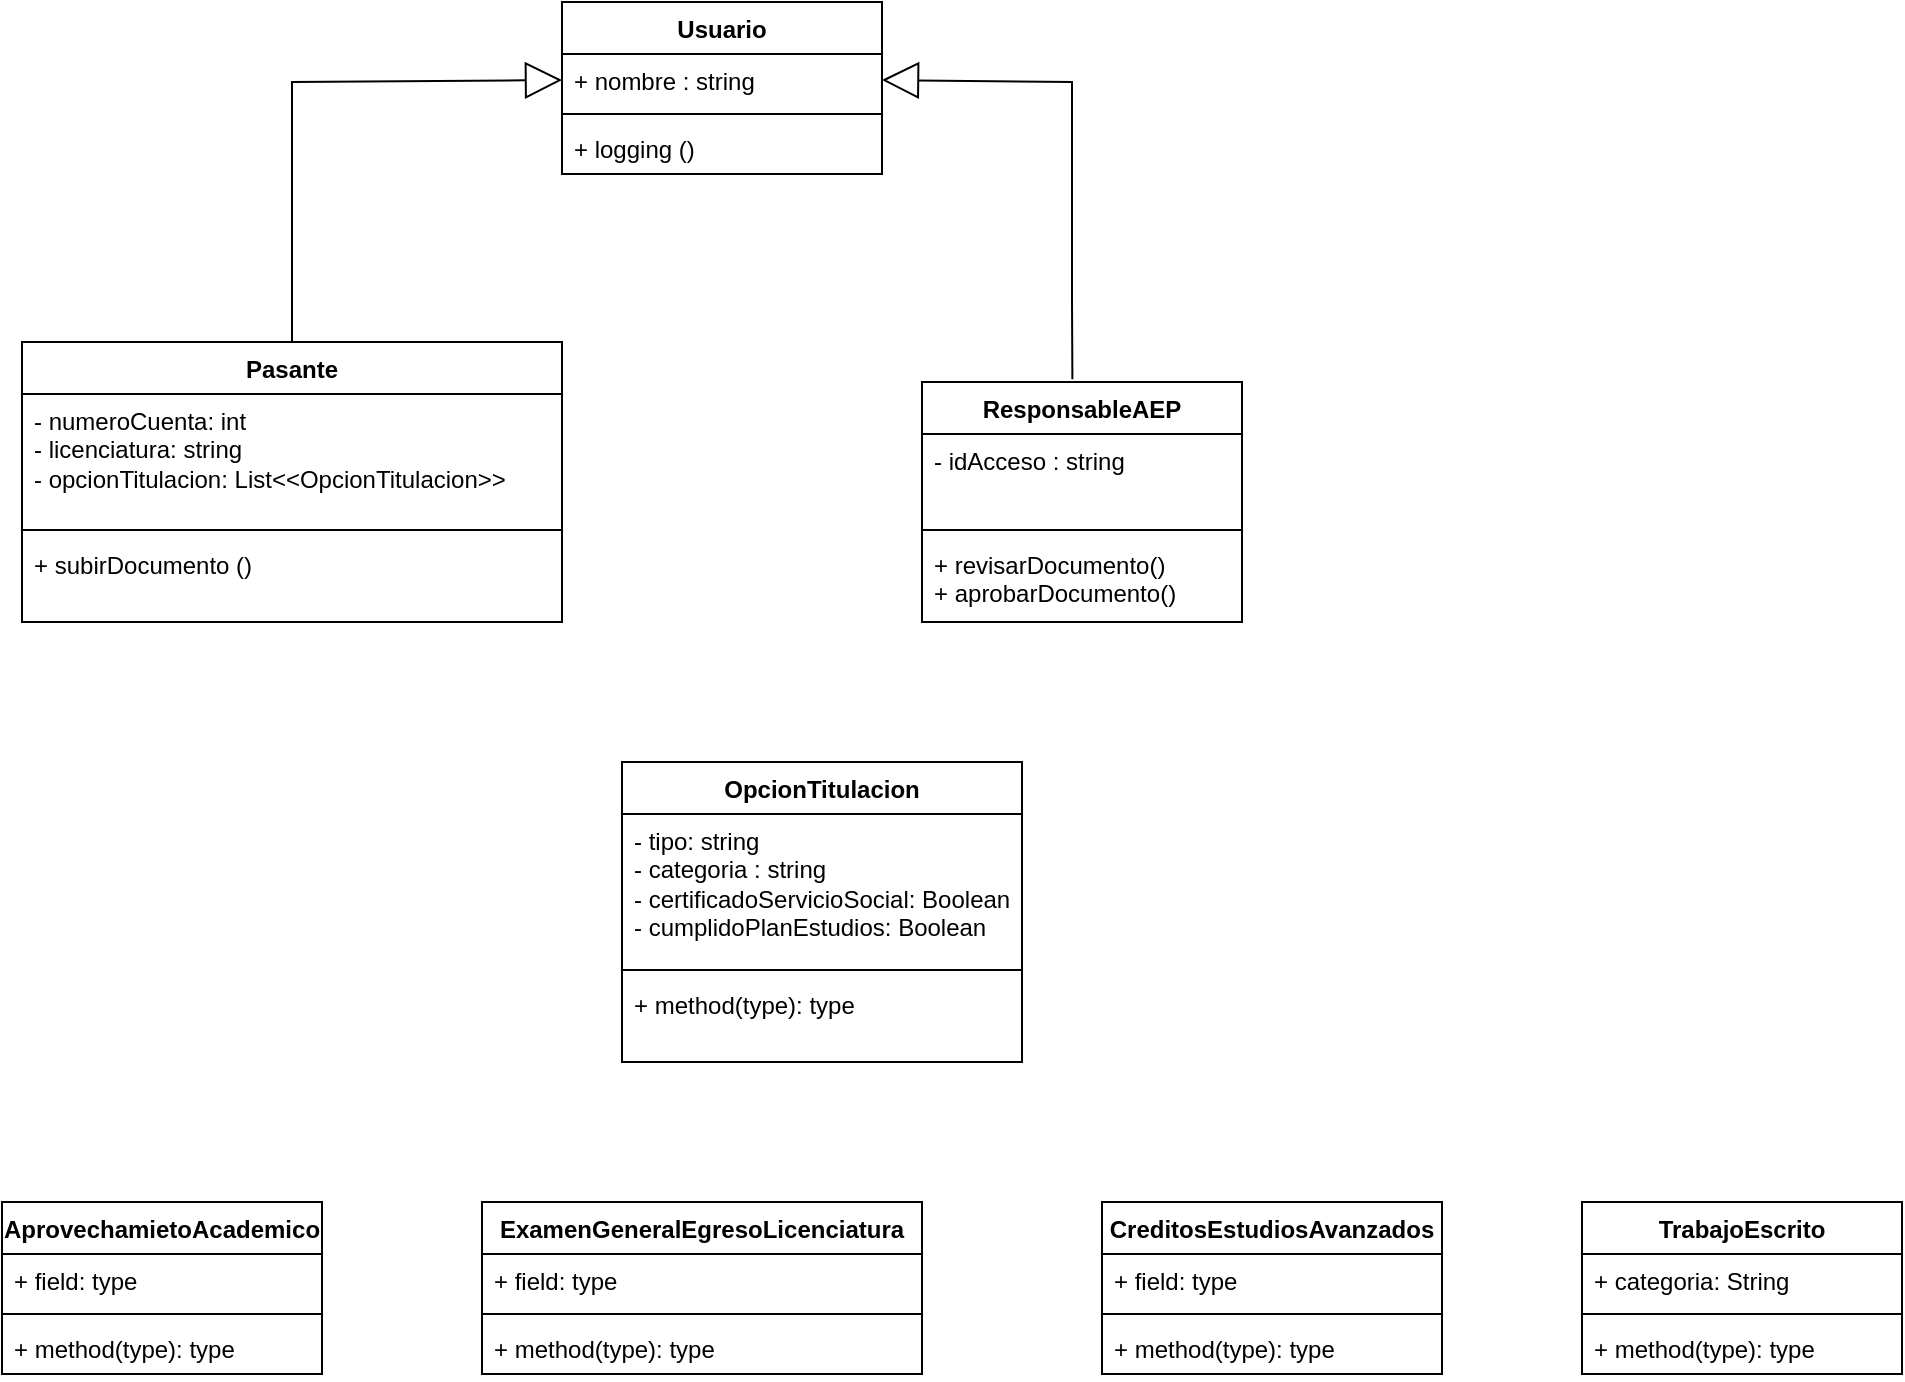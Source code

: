 <mxfile version="24.8.4">
  <diagram id="C5RBs43oDa-KdzZeNtuy" name="Page-1">
    <mxGraphModel dx="1819" dy="429" grid="1" gridSize="10" guides="1" tooltips="1" connect="1" arrows="1" fold="1" page="1" pageScale="1" pageWidth="827" pageHeight="1169" math="0" shadow="0">
      <root>
        <mxCell id="WIyWlLk6GJQsqaUBKTNV-0" />
        <mxCell id="WIyWlLk6GJQsqaUBKTNV-1" parent="WIyWlLk6GJQsqaUBKTNV-0" />
        <mxCell id="lyIb1X4PlkAcl1mq7Mrn-4" value="Pasante" style="swimlane;fontStyle=1;align=center;verticalAlign=top;childLayout=stackLayout;horizontal=1;startSize=26;horizontalStack=0;resizeParent=1;resizeParentMax=0;resizeLast=0;collapsible=1;marginBottom=0;whiteSpace=wrap;html=1;" vertex="1" parent="WIyWlLk6GJQsqaUBKTNV-1">
          <mxGeometry y="210" width="270" height="140" as="geometry" />
        </mxCell>
        <mxCell id="lyIb1X4PlkAcl1mq7Mrn-5" value="&lt;div&gt;- numeroCuenta: int&lt;/div&gt;&lt;div&gt;- licenciatura: string&lt;/div&gt;&lt;div&gt;- opcionTitulacion: List&amp;lt;&amp;lt;OpcionTitulacion&amp;gt;&amp;gt;&lt;br&gt;&lt;/div&gt;" style="text;strokeColor=none;fillColor=none;align=left;verticalAlign=top;spacingLeft=4;spacingRight=4;overflow=hidden;rotatable=0;points=[[0,0.5],[1,0.5]];portConstraint=eastwest;whiteSpace=wrap;html=1;" vertex="1" parent="lyIb1X4PlkAcl1mq7Mrn-4">
          <mxGeometry y="26" width="270" height="64" as="geometry" />
        </mxCell>
        <mxCell id="lyIb1X4PlkAcl1mq7Mrn-6" value="" style="line;strokeWidth=1;fillColor=none;align=left;verticalAlign=middle;spacingTop=-1;spacingLeft=3;spacingRight=3;rotatable=0;labelPosition=right;points=[];portConstraint=eastwest;strokeColor=inherit;" vertex="1" parent="lyIb1X4PlkAcl1mq7Mrn-4">
          <mxGeometry y="90" width="270" height="8" as="geometry" />
        </mxCell>
        <mxCell id="lyIb1X4PlkAcl1mq7Mrn-7" value="&lt;div&gt;+ subirDocumento ()&lt;br&gt;&lt;/div&gt;" style="text;strokeColor=none;fillColor=none;align=left;verticalAlign=top;spacingLeft=4;spacingRight=4;overflow=hidden;rotatable=0;points=[[0,0.5],[1,0.5]];portConstraint=eastwest;whiteSpace=wrap;html=1;" vertex="1" parent="lyIb1X4PlkAcl1mq7Mrn-4">
          <mxGeometry y="98" width="270" height="42" as="geometry" />
        </mxCell>
        <mxCell id="lyIb1X4PlkAcl1mq7Mrn-8" value="ResponsableAEP" style="swimlane;fontStyle=1;align=center;verticalAlign=top;childLayout=stackLayout;horizontal=1;startSize=26;horizontalStack=0;resizeParent=1;resizeParentMax=0;resizeLast=0;collapsible=1;marginBottom=0;whiteSpace=wrap;html=1;" vertex="1" parent="WIyWlLk6GJQsqaUBKTNV-1">
          <mxGeometry x="450" y="230" width="160" height="120" as="geometry" />
        </mxCell>
        <mxCell id="lyIb1X4PlkAcl1mq7Mrn-9" value="- idAcceso : string" style="text;strokeColor=none;fillColor=none;align=left;verticalAlign=top;spacingLeft=4;spacingRight=4;overflow=hidden;rotatable=0;points=[[0,0.5],[1,0.5]];portConstraint=eastwest;whiteSpace=wrap;html=1;" vertex="1" parent="lyIb1X4PlkAcl1mq7Mrn-8">
          <mxGeometry y="26" width="160" height="44" as="geometry" />
        </mxCell>
        <mxCell id="lyIb1X4PlkAcl1mq7Mrn-10" value="" style="line;strokeWidth=1;fillColor=none;align=left;verticalAlign=middle;spacingTop=-1;spacingLeft=3;spacingRight=3;rotatable=0;labelPosition=right;points=[];portConstraint=eastwest;strokeColor=inherit;" vertex="1" parent="lyIb1X4PlkAcl1mq7Mrn-8">
          <mxGeometry y="70" width="160" height="8" as="geometry" />
        </mxCell>
        <mxCell id="lyIb1X4PlkAcl1mq7Mrn-11" value="&lt;div&gt;+ revisarDocumento()&lt;/div&gt;&lt;div&gt;+ aprobarDocumento()&lt;br&gt;&lt;/div&gt;" style="text;strokeColor=none;fillColor=none;align=left;verticalAlign=top;spacingLeft=4;spacingRight=4;overflow=hidden;rotatable=0;points=[[0,0.5],[1,0.5]];portConstraint=eastwest;whiteSpace=wrap;html=1;" vertex="1" parent="lyIb1X4PlkAcl1mq7Mrn-8">
          <mxGeometry y="78" width="160" height="42" as="geometry" />
        </mxCell>
        <mxCell id="lyIb1X4PlkAcl1mq7Mrn-12" value="Usuario" style="swimlane;fontStyle=1;align=center;verticalAlign=top;childLayout=stackLayout;horizontal=1;startSize=26;horizontalStack=0;resizeParent=1;resizeParentMax=0;resizeLast=0;collapsible=1;marginBottom=0;whiteSpace=wrap;html=1;" vertex="1" parent="WIyWlLk6GJQsqaUBKTNV-1">
          <mxGeometry x="270" y="40" width="160" height="86" as="geometry" />
        </mxCell>
        <mxCell id="lyIb1X4PlkAcl1mq7Mrn-13" value="+ nombre : string" style="text;strokeColor=none;fillColor=none;align=left;verticalAlign=top;spacingLeft=4;spacingRight=4;overflow=hidden;rotatable=0;points=[[0,0.5],[1,0.5]];portConstraint=eastwest;whiteSpace=wrap;html=1;" vertex="1" parent="lyIb1X4PlkAcl1mq7Mrn-12">
          <mxGeometry y="26" width="160" height="26" as="geometry" />
        </mxCell>
        <mxCell id="lyIb1X4PlkAcl1mq7Mrn-14" value="" style="line;strokeWidth=1;fillColor=none;align=left;verticalAlign=middle;spacingTop=-1;spacingLeft=3;spacingRight=3;rotatable=0;labelPosition=right;points=[];portConstraint=eastwest;strokeColor=inherit;" vertex="1" parent="lyIb1X4PlkAcl1mq7Mrn-12">
          <mxGeometry y="52" width="160" height="8" as="geometry" />
        </mxCell>
        <mxCell id="lyIb1X4PlkAcl1mq7Mrn-15" value="+ logging ()" style="text;strokeColor=none;fillColor=none;align=left;verticalAlign=top;spacingLeft=4;spacingRight=4;overflow=hidden;rotatable=0;points=[[0,0.5],[1,0.5]];portConstraint=eastwest;whiteSpace=wrap;html=1;" vertex="1" parent="lyIb1X4PlkAcl1mq7Mrn-12">
          <mxGeometry y="60" width="160" height="26" as="geometry" />
        </mxCell>
        <mxCell id="lyIb1X4PlkAcl1mq7Mrn-16" value="" style="endArrow=block;endSize=16;endFill=0;html=1;rounded=0;entryX=0;entryY=0.5;entryDx=0;entryDy=0;exitX=0.5;exitY=0;exitDx=0;exitDy=0;" edge="1" parent="WIyWlLk6GJQsqaUBKTNV-1" source="lyIb1X4PlkAcl1mq7Mrn-4" target="lyIb1X4PlkAcl1mq7Mrn-13">
          <mxGeometry width="160" relative="1" as="geometry">
            <mxPoint x="350" y="290" as="sourcePoint" />
            <mxPoint x="470" y="200" as="targetPoint" />
            <Array as="points">
              <mxPoint x="135" y="80" />
            </Array>
          </mxGeometry>
        </mxCell>
        <mxCell id="lyIb1X4PlkAcl1mq7Mrn-17" value="" style="endArrow=block;endSize=16;endFill=0;html=1;rounded=0;exitX=0.47;exitY=-0.011;exitDx=0;exitDy=0;exitPerimeter=0;entryX=1;entryY=0.5;entryDx=0;entryDy=0;" edge="1" parent="WIyWlLk6GJQsqaUBKTNV-1" source="lyIb1X4PlkAcl1mq7Mrn-8" target="lyIb1X4PlkAcl1mq7Mrn-13">
          <mxGeometry width="160" relative="1" as="geometry">
            <mxPoint x="310" y="200" as="sourcePoint" />
            <mxPoint x="470" y="200" as="targetPoint" />
            <Array as="points">
              <mxPoint x="525" y="190" />
              <mxPoint x="525" y="80" />
            </Array>
          </mxGeometry>
        </mxCell>
        <mxCell id="lyIb1X4PlkAcl1mq7Mrn-22" value="OpcionTitulacion" style="swimlane;fontStyle=1;align=center;verticalAlign=top;childLayout=stackLayout;horizontal=1;startSize=26;horizontalStack=0;resizeParent=1;resizeParentMax=0;resizeLast=0;collapsible=1;marginBottom=0;whiteSpace=wrap;html=1;" vertex="1" parent="WIyWlLk6GJQsqaUBKTNV-1">
          <mxGeometry x="300" y="420" width="200" height="150" as="geometry" />
        </mxCell>
        <mxCell id="lyIb1X4PlkAcl1mq7Mrn-23" value="&lt;div&gt;- tipo: string&lt;br&gt;&lt;/div&gt;&lt;div&gt;- categoria : string&lt;/div&gt;&lt;div&gt;- certificadoServicioSocial: Boolean&lt;/div&gt;&lt;div&gt;- cumplidoPlanEstudios: Boolean&lt;/div&gt;&lt;div&gt;&lt;br&gt;&lt;/div&gt;" style="text;strokeColor=none;fillColor=none;align=left;verticalAlign=top;spacingLeft=4;spacingRight=4;overflow=hidden;rotatable=0;points=[[0,0.5],[1,0.5]];portConstraint=eastwest;whiteSpace=wrap;html=1;" vertex="1" parent="lyIb1X4PlkAcl1mq7Mrn-22">
          <mxGeometry y="26" width="200" height="74" as="geometry" />
        </mxCell>
        <mxCell id="lyIb1X4PlkAcl1mq7Mrn-24" value="" style="line;strokeWidth=1;fillColor=none;align=left;verticalAlign=middle;spacingTop=-1;spacingLeft=3;spacingRight=3;rotatable=0;labelPosition=right;points=[];portConstraint=eastwest;strokeColor=inherit;" vertex="1" parent="lyIb1X4PlkAcl1mq7Mrn-22">
          <mxGeometry y="100" width="200" height="8" as="geometry" />
        </mxCell>
        <mxCell id="lyIb1X4PlkAcl1mq7Mrn-25" value="+ method(type): type" style="text;strokeColor=none;fillColor=none;align=left;verticalAlign=top;spacingLeft=4;spacingRight=4;overflow=hidden;rotatable=0;points=[[0,0.5],[1,0.5]];portConstraint=eastwest;whiteSpace=wrap;html=1;" vertex="1" parent="lyIb1X4PlkAcl1mq7Mrn-22">
          <mxGeometry y="108" width="200" height="42" as="geometry" />
        </mxCell>
        <mxCell id="lyIb1X4PlkAcl1mq7Mrn-26" value="AprovechamietoAcademico" style="swimlane;fontStyle=1;align=center;verticalAlign=top;childLayout=stackLayout;horizontal=1;startSize=26;horizontalStack=0;resizeParent=1;resizeParentMax=0;resizeLast=0;collapsible=1;marginBottom=0;whiteSpace=wrap;html=1;" vertex="1" parent="WIyWlLk6GJQsqaUBKTNV-1">
          <mxGeometry x="-10" y="640" width="160" height="86" as="geometry" />
        </mxCell>
        <mxCell id="lyIb1X4PlkAcl1mq7Mrn-27" value="+ field: type" style="text;strokeColor=none;fillColor=none;align=left;verticalAlign=top;spacingLeft=4;spacingRight=4;overflow=hidden;rotatable=0;points=[[0,0.5],[1,0.5]];portConstraint=eastwest;whiteSpace=wrap;html=1;" vertex="1" parent="lyIb1X4PlkAcl1mq7Mrn-26">
          <mxGeometry y="26" width="160" height="26" as="geometry" />
        </mxCell>
        <mxCell id="lyIb1X4PlkAcl1mq7Mrn-28" value="" style="line;strokeWidth=1;fillColor=none;align=left;verticalAlign=middle;spacingTop=-1;spacingLeft=3;spacingRight=3;rotatable=0;labelPosition=right;points=[];portConstraint=eastwest;strokeColor=inherit;" vertex="1" parent="lyIb1X4PlkAcl1mq7Mrn-26">
          <mxGeometry y="52" width="160" height="8" as="geometry" />
        </mxCell>
        <mxCell id="lyIb1X4PlkAcl1mq7Mrn-29" value="+ method(type): type" style="text;strokeColor=none;fillColor=none;align=left;verticalAlign=top;spacingLeft=4;spacingRight=4;overflow=hidden;rotatable=0;points=[[0,0.5],[1,0.5]];portConstraint=eastwest;whiteSpace=wrap;html=1;" vertex="1" parent="lyIb1X4PlkAcl1mq7Mrn-26">
          <mxGeometry y="60" width="160" height="26" as="geometry" />
        </mxCell>
        <mxCell id="lyIb1X4PlkAcl1mq7Mrn-31" value="ExamenGeneralEgresoLicenciatura" style="swimlane;fontStyle=1;align=center;verticalAlign=top;childLayout=stackLayout;horizontal=1;startSize=26;horizontalStack=0;resizeParent=1;resizeParentMax=0;resizeLast=0;collapsible=1;marginBottom=0;whiteSpace=wrap;html=1;" vertex="1" parent="WIyWlLk6GJQsqaUBKTNV-1">
          <mxGeometry x="230" y="640" width="220" height="86" as="geometry" />
        </mxCell>
        <mxCell id="lyIb1X4PlkAcl1mq7Mrn-32" value="+ field: type" style="text;strokeColor=none;fillColor=none;align=left;verticalAlign=top;spacingLeft=4;spacingRight=4;overflow=hidden;rotatable=0;points=[[0,0.5],[1,0.5]];portConstraint=eastwest;whiteSpace=wrap;html=1;" vertex="1" parent="lyIb1X4PlkAcl1mq7Mrn-31">
          <mxGeometry y="26" width="220" height="26" as="geometry" />
        </mxCell>
        <mxCell id="lyIb1X4PlkAcl1mq7Mrn-33" value="" style="line;strokeWidth=1;fillColor=none;align=left;verticalAlign=middle;spacingTop=-1;spacingLeft=3;spacingRight=3;rotatable=0;labelPosition=right;points=[];portConstraint=eastwest;strokeColor=inherit;" vertex="1" parent="lyIb1X4PlkAcl1mq7Mrn-31">
          <mxGeometry y="52" width="220" height="8" as="geometry" />
        </mxCell>
        <mxCell id="lyIb1X4PlkAcl1mq7Mrn-34" value="+ method(type): type" style="text;strokeColor=none;fillColor=none;align=left;verticalAlign=top;spacingLeft=4;spacingRight=4;overflow=hidden;rotatable=0;points=[[0,0.5],[1,0.5]];portConstraint=eastwest;whiteSpace=wrap;html=1;" vertex="1" parent="lyIb1X4PlkAcl1mq7Mrn-31">
          <mxGeometry y="60" width="220" height="26" as="geometry" />
        </mxCell>
        <mxCell id="lyIb1X4PlkAcl1mq7Mrn-35" value="CreditosEstudiosAvanzados" style="swimlane;fontStyle=1;align=center;verticalAlign=top;childLayout=stackLayout;horizontal=1;startSize=26;horizontalStack=0;resizeParent=1;resizeParentMax=0;resizeLast=0;collapsible=1;marginBottom=0;whiteSpace=wrap;html=1;" vertex="1" parent="WIyWlLk6GJQsqaUBKTNV-1">
          <mxGeometry x="540" y="640" width="170" height="86" as="geometry" />
        </mxCell>
        <mxCell id="lyIb1X4PlkAcl1mq7Mrn-36" value="+ field: type" style="text;strokeColor=none;fillColor=none;align=left;verticalAlign=top;spacingLeft=4;spacingRight=4;overflow=hidden;rotatable=0;points=[[0,0.5],[1,0.5]];portConstraint=eastwest;whiteSpace=wrap;html=1;" vertex="1" parent="lyIb1X4PlkAcl1mq7Mrn-35">
          <mxGeometry y="26" width="170" height="26" as="geometry" />
        </mxCell>
        <mxCell id="lyIb1X4PlkAcl1mq7Mrn-37" value="" style="line;strokeWidth=1;fillColor=none;align=left;verticalAlign=middle;spacingTop=-1;spacingLeft=3;spacingRight=3;rotatable=0;labelPosition=right;points=[];portConstraint=eastwest;strokeColor=inherit;" vertex="1" parent="lyIb1X4PlkAcl1mq7Mrn-35">
          <mxGeometry y="52" width="170" height="8" as="geometry" />
        </mxCell>
        <mxCell id="lyIb1X4PlkAcl1mq7Mrn-38" value="+ method(type): type" style="text;strokeColor=none;fillColor=none;align=left;verticalAlign=top;spacingLeft=4;spacingRight=4;overflow=hidden;rotatable=0;points=[[0,0.5],[1,0.5]];portConstraint=eastwest;whiteSpace=wrap;html=1;" vertex="1" parent="lyIb1X4PlkAcl1mq7Mrn-35">
          <mxGeometry y="60" width="170" height="26" as="geometry" />
        </mxCell>
        <mxCell id="lyIb1X4PlkAcl1mq7Mrn-39" value="TrabajoEscrito" style="swimlane;fontStyle=1;align=center;verticalAlign=top;childLayout=stackLayout;horizontal=1;startSize=26;horizontalStack=0;resizeParent=1;resizeParentMax=0;resizeLast=0;collapsible=1;marginBottom=0;whiteSpace=wrap;html=1;" vertex="1" parent="WIyWlLk6GJQsqaUBKTNV-1">
          <mxGeometry x="780" y="640" width="160" height="86" as="geometry" />
        </mxCell>
        <mxCell id="lyIb1X4PlkAcl1mq7Mrn-40" value="+ categoria: String" style="text;strokeColor=none;fillColor=none;align=left;verticalAlign=top;spacingLeft=4;spacingRight=4;overflow=hidden;rotatable=0;points=[[0,0.5],[1,0.5]];portConstraint=eastwest;whiteSpace=wrap;html=1;" vertex="1" parent="lyIb1X4PlkAcl1mq7Mrn-39">
          <mxGeometry y="26" width="160" height="26" as="geometry" />
        </mxCell>
        <mxCell id="lyIb1X4PlkAcl1mq7Mrn-41" value="" style="line;strokeWidth=1;fillColor=none;align=left;verticalAlign=middle;spacingTop=-1;spacingLeft=3;spacingRight=3;rotatable=0;labelPosition=right;points=[];portConstraint=eastwest;strokeColor=inherit;" vertex="1" parent="lyIb1X4PlkAcl1mq7Mrn-39">
          <mxGeometry y="52" width="160" height="8" as="geometry" />
        </mxCell>
        <mxCell id="lyIb1X4PlkAcl1mq7Mrn-42" value="+ method(type): type" style="text;strokeColor=none;fillColor=none;align=left;verticalAlign=top;spacingLeft=4;spacingRight=4;overflow=hidden;rotatable=0;points=[[0,0.5],[1,0.5]];portConstraint=eastwest;whiteSpace=wrap;html=1;" vertex="1" parent="lyIb1X4PlkAcl1mq7Mrn-39">
          <mxGeometry y="60" width="160" height="26" as="geometry" />
        </mxCell>
      </root>
    </mxGraphModel>
  </diagram>
</mxfile>

